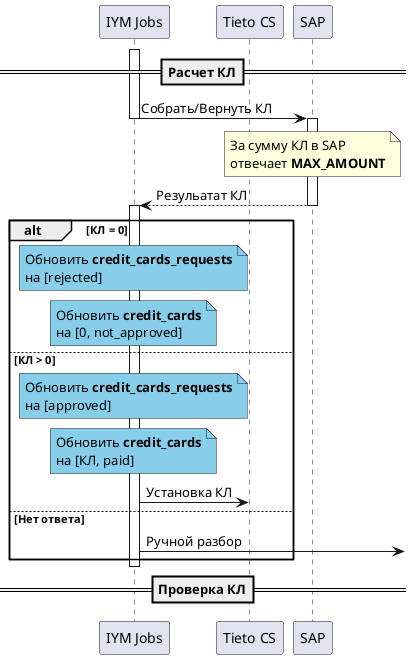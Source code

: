 @startuml
participant "IYM Jobs"     as Jobs
participant "Tieto CS"     as TCS
participant "SAP"          as SAP

==Расчет КЛ==
activate Jobs
Jobs -> SAP : Собрать/Вернуть КЛ
deactivate Jobs
activate SAP
note over SAP
За сумму КЛ в SAP
отвечает **MAX_AMOUNT**
end note
Jobs <-- SAP : Резульатат КЛ
deactivate SAP
activate Jobs
alt КЛ = 0
    note over Jobs #SkyBlue
    Обновить **credit_cards_requests**
    на [rejected]
    end note
    note over Jobs #SkyBlue
    Обновить **credit_cards**
    на [0, not_approved]
    end note
else КЛ > 0
    note over Jobs #SkyBlue
    Обновить **credit_cards_requests**
    на [approved]
    end note
    note over Jobs #SkyBlue
    Обновить **credit_cards**
    на [КЛ, paid]
    end note
    Jobs -> TCS : Установка КЛ
else Нет ответа
    Jobs -> : Ручной разбор
end
deactivate Jobs
==Проверка КЛ==

@enduml
